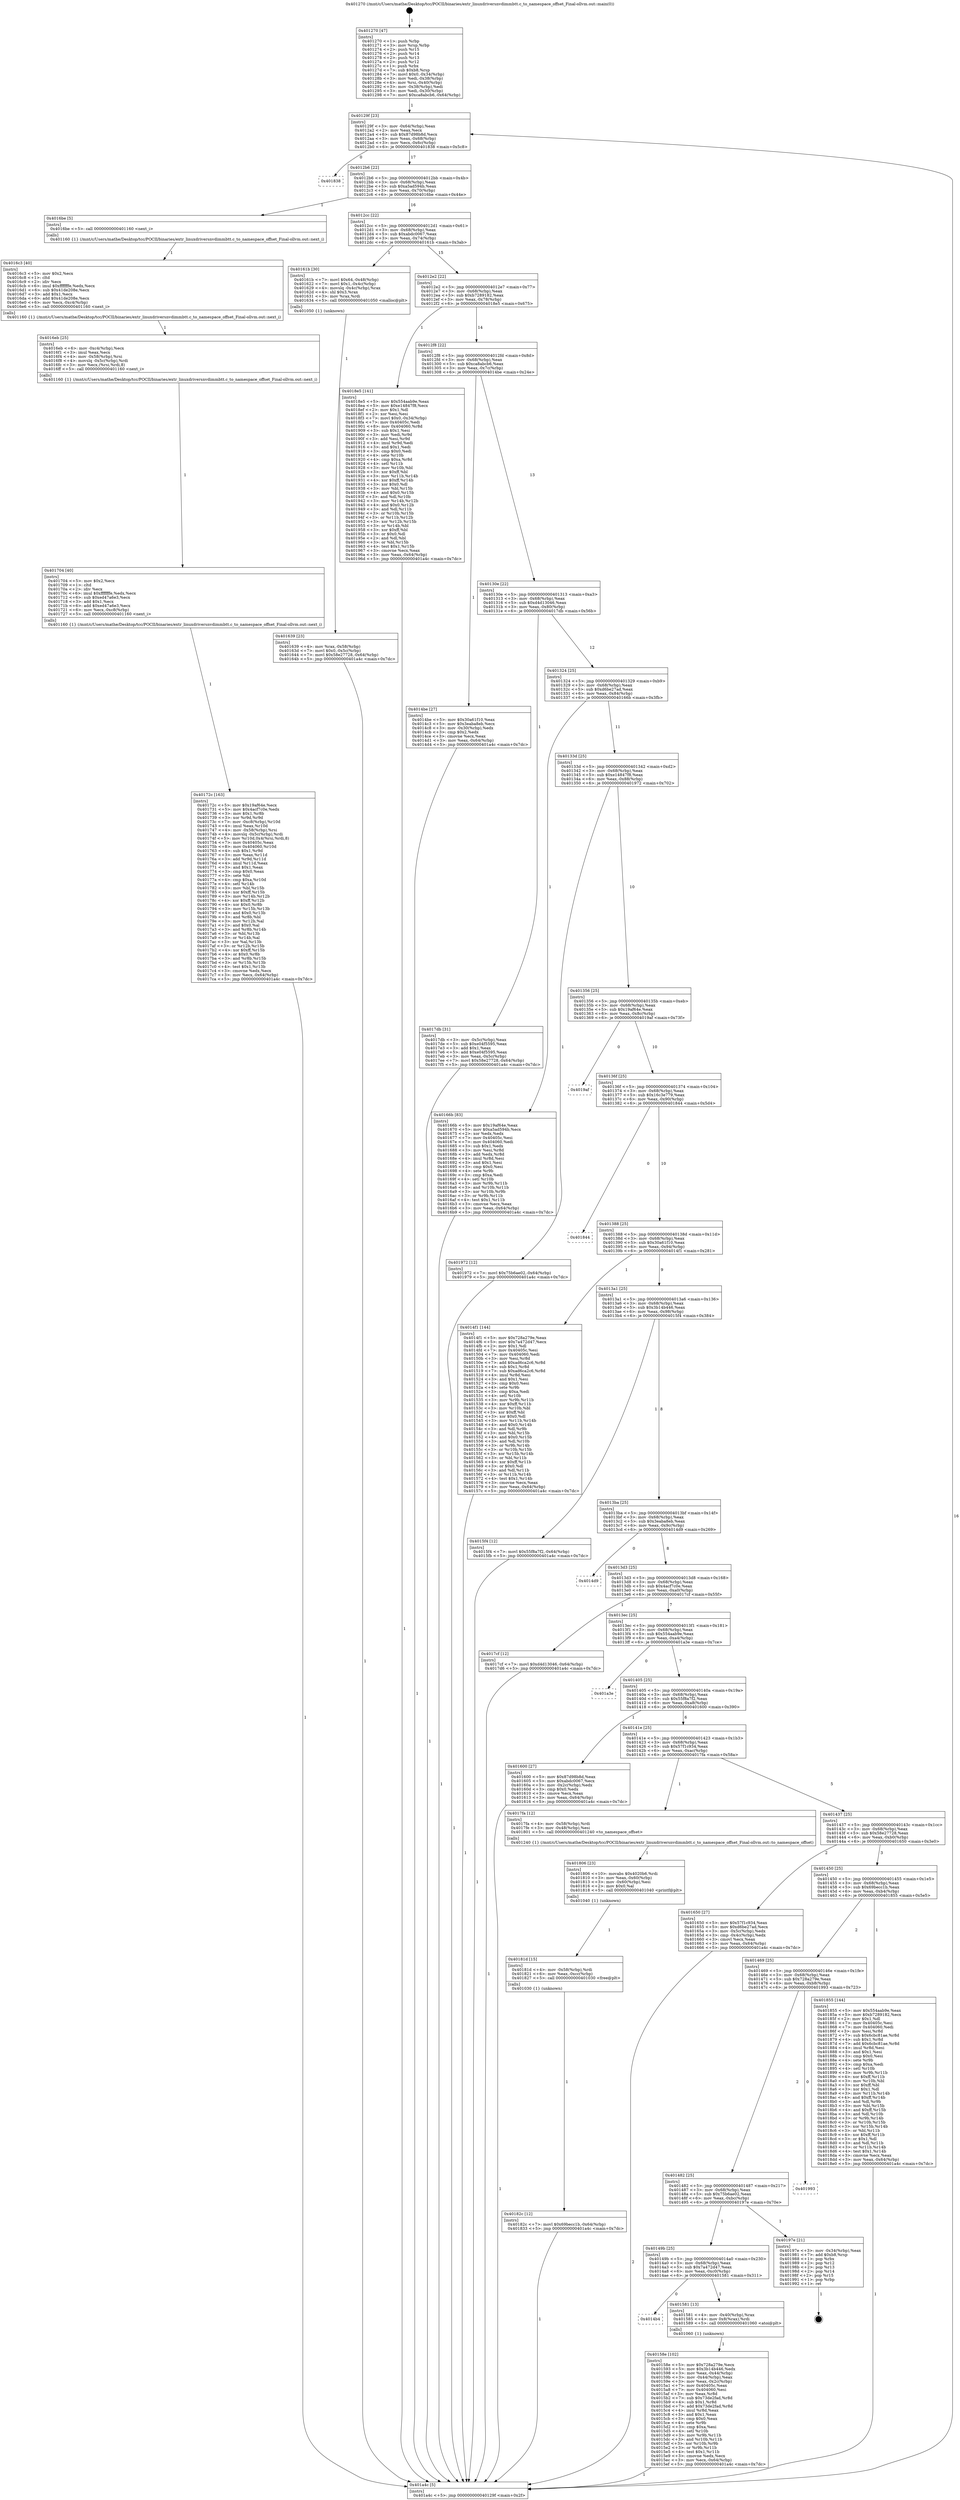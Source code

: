digraph "0x401270" {
  label = "0x401270 (/mnt/c/Users/mathe/Desktop/tcc/POCII/binaries/extr_linuxdriversnvdimmbtt.c_to_namespace_offset_Final-ollvm.out::main(0))"
  labelloc = "t"
  node[shape=record]

  Entry [label="",width=0.3,height=0.3,shape=circle,fillcolor=black,style=filled]
  "0x40129f" [label="{
     0x40129f [23]\l
     | [instrs]\l
     &nbsp;&nbsp;0x40129f \<+3\>: mov -0x64(%rbp),%eax\l
     &nbsp;&nbsp;0x4012a2 \<+2\>: mov %eax,%ecx\l
     &nbsp;&nbsp;0x4012a4 \<+6\>: sub $0x87d98b8d,%ecx\l
     &nbsp;&nbsp;0x4012aa \<+3\>: mov %eax,-0x68(%rbp)\l
     &nbsp;&nbsp;0x4012ad \<+3\>: mov %ecx,-0x6c(%rbp)\l
     &nbsp;&nbsp;0x4012b0 \<+6\>: je 0000000000401838 \<main+0x5c8\>\l
  }"]
  "0x401838" [label="{
     0x401838\l
  }", style=dashed]
  "0x4012b6" [label="{
     0x4012b6 [22]\l
     | [instrs]\l
     &nbsp;&nbsp;0x4012b6 \<+5\>: jmp 00000000004012bb \<main+0x4b\>\l
     &nbsp;&nbsp;0x4012bb \<+3\>: mov -0x68(%rbp),%eax\l
     &nbsp;&nbsp;0x4012be \<+5\>: sub $0xa5ad594b,%eax\l
     &nbsp;&nbsp;0x4012c3 \<+3\>: mov %eax,-0x70(%rbp)\l
     &nbsp;&nbsp;0x4012c6 \<+6\>: je 00000000004016be \<main+0x44e\>\l
  }"]
  Exit [label="",width=0.3,height=0.3,shape=circle,fillcolor=black,style=filled,peripheries=2]
  "0x4016be" [label="{
     0x4016be [5]\l
     | [instrs]\l
     &nbsp;&nbsp;0x4016be \<+5\>: call 0000000000401160 \<next_i\>\l
     | [calls]\l
     &nbsp;&nbsp;0x401160 \{1\} (/mnt/c/Users/mathe/Desktop/tcc/POCII/binaries/extr_linuxdriversnvdimmbtt.c_to_namespace_offset_Final-ollvm.out::next_i)\l
  }"]
  "0x4012cc" [label="{
     0x4012cc [22]\l
     | [instrs]\l
     &nbsp;&nbsp;0x4012cc \<+5\>: jmp 00000000004012d1 \<main+0x61\>\l
     &nbsp;&nbsp;0x4012d1 \<+3\>: mov -0x68(%rbp),%eax\l
     &nbsp;&nbsp;0x4012d4 \<+5\>: sub $0xabdc0067,%eax\l
     &nbsp;&nbsp;0x4012d9 \<+3\>: mov %eax,-0x74(%rbp)\l
     &nbsp;&nbsp;0x4012dc \<+6\>: je 000000000040161b \<main+0x3ab\>\l
  }"]
  "0x40182c" [label="{
     0x40182c [12]\l
     | [instrs]\l
     &nbsp;&nbsp;0x40182c \<+7\>: movl $0x69becc1b,-0x64(%rbp)\l
     &nbsp;&nbsp;0x401833 \<+5\>: jmp 0000000000401a4c \<main+0x7dc\>\l
  }"]
  "0x40161b" [label="{
     0x40161b [30]\l
     | [instrs]\l
     &nbsp;&nbsp;0x40161b \<+7\>: movl $0x64,-0x48(%rbp)\l
     &nbsp;&nbsp;0x401622 \<+7\>: movl $0x1,-0x4c(%rbp)\l
     &nbsp;&nbsp;0x401629 \<+4\>: movslq -0x4c(%rbp),%rax\l
     &nbsp;&nbsp;0x40162d \<+4\>: shl $0x3,%rax\l
     &nbsp;&nbsp;0x401631 \<+3\>: mov %rax,%rdi\l
     &nbsp;&nbsp;0x401634 \<+5\>: call 0000000000401050 \<malloc@plt\>\l
     | [calls]\l
     &nbsp;&nbsp;0x401050 \{1\} (unknown)\l
  }"]
  "0x4012e2" [label="{
     0x4012e2 [22]\l
     | [instrs]\l
     &nbsp;&nbsp;0x4012e2 \<+5\>: jmp 00000000004012e7 \<main+0x77\>\l
     &nbsp;&nbsp;0x4012e7 \<+3\>: mov -0x68(%rbp),%eax\l
     &nbsp;&nbsp;0x4012ea \<+5\>: sub $0xb7289182,%eax\l
     &nbsp;&nbsp;0x4012ef \<+3\>: mov %eax,-0x78(%rbp)\l
     &nbsp;&nbsp;0x4012f2 \<+6\>: je 00000000004018e5 \<main+0x675\>\l
  }"]
  "0x40181d" [label="{
     0x40181d [15]\l
     | [instrs]\l
     &nbsp;&nbsp;0x40181d \<+4\>: mov -0x58(%rbp),%rdi\l
     &nbsp;&nbsp;0x401821 \<+6\>: mov %eax,-0xcc(%rbp)\l
     &nbsp;&nbsp;0x401827 \<+5\>: call 0000000000401030 \<free@plt\>\l
     | [calls]\l
     &nbsp;&nbsp;0x401030 \{1\} (unknown)\l
  }"]
  "0x4018e5" [label="{
     0x4018e5 [141]\l
     | [instrs]\l
     &nbsp;&nbsp;0x4018e5 \<+5\>: mov $0x554aab9e,%eax\l
     &nbsp;&nbsp;0x4018ea \<+5\>: mov $0xe14847f8,%ecx\l
     &nbsp;&nbsp;0x4018ef \<+2\>: mov $0x1,%dl\l
     &nbsp;&nbsp;0x4018f1 \<+2\>: xor %esi,%esi\l
     &nbsp;&nbsp;0x4018f3 \<+7\>: movl $0x0,-0x34(%rbp)\l
     &nbsp;&nbsp;0x4018fa \<+7\>: mov 0x40405c,%edi\l
     &nbsp;&nbsp;0x401901 \<+8\>: mov 0x404060,%r8d\l
     &nbsp;&nbsp;0x401909 \<+3\>: sub $0x1,%esi\l
     &nbsp;&nbsp;0x40190c \<+3\>: mov %edi,%r9d\l
     &nbsp;&nbsp;0x40190f \<+3\>: add %esi,%r9d\l
     &nbsp;&nbsp;0x401912 \<+4\>: imul %r9d,%edi\l
     &nbsp;&nbsp;0x401916 \<+3\>: and $0x1,%edi\l
     &nbsp;&nbsp;0x401919 \<+3\>: cmp $0x0,%edi\l
     &nbsp;&nbsp;0x40191c \<+4\>: sete %r10b\l
     &nbsp;&nbsp;0x401920 \<+4\>: cmp $0xa,%r8d\l
     &nbsp;&nbsp;0x401924 \<+4\>: setl %r11b\l
     &nbsp;&nbsp;0x401928 \<+3\>: mov %r10b,%bl\l
     &nbsp;&nbsp;0x40192b \<+3\>: xor $0xff,%bl\l
     &nbsp;&nbsp;0x40192e \<+3\>: mov %r11b,%r14b\l
     &nbsp;&nbsp;0x401931 \<+4\>: xor $0xff,%r14b\l
     &nbsp;&nbsp;0x401935 \<+3\>: xor $0x0,%dl\l
     &nbsp;&nbsp;0x401938 \<+3\>: mov %bl,%r15b\l
     &nbsp;&nbsp;0x40193b \<+4\>: and $0x0,%r15b\l
     &nbsp;&nbsp;0x40193f \<+3\>: and %dl,%r10b\l
     &nbsp;&nbsp;0x401942 \<+3\>: mov %r14b,%r12b\l
     &nbsp;&nbsp;0x401945 \<+4\>: and $0x0,%r12b\l
     &nbsp;&nbsp;0x401949 \<+3\>: and %dl,%r11b\l
     &nbsp;&nbsp;0x40194c \<+3\>: or %r10b,%r15b\l
     &nbsp;&nbsp;0x40194f \<+3\>: or %r11b,%r12b\l
     &nbsp;&nbsp;0x401952 \<+3\>: xor %r12b,%r15b\l
     &nbsp;&nbsp;0x401955 \<+3\>: or %r14b,%bl\l
     &nbsp;&nbsp;0x401958 \<+3\>: xor $0xff,%bl\l
     &nbsp;&nbsp;0x40195b \<+3\>: or $0x0,%dl\l
     &nbsp;&nbsp;0x40195e \<+2\>: and %dl,%bl\l
     &nbsp;&nbsp;0x401960 \<+3\>: or %bl,%r15b\l
     &nbsp;&nbsp;0x401963 \<+4\>: test $0x1,%r15b\l
     &nbsp;&nbsp;0x401967 \<+3\>: cmovne %ecx,%eax\l
     &nbsp;&nbsp;0x40196a \<+3\>: mov %eax,-0x64(%rbp)\l
     &nbsp;&nbsp;0x40196d \<+5\>: jmp 0000000000401a4c \<main+0x7dc\>\l
  }"]
  "0x4012f8" [label="{
     0x4012f8 [22]\l
     | [instrs]\l
     &nbsp;&nbsp;0x4012f8 \<+5\>: jmp 00000000004012fd \<main+0x8d\>\l
     &nbsp;&nbsp;0x4012fd \<+3\>: mov -0x68(%rbp),%eax\l
     &nbsp;&nbsp;0x401300 \<+5\>: sub $0xca8abcb6,%eax\l
     &nbsp;&nbsp;0x401305 \<+3\>: mov %eax,-0x7c(%rbp)\l
     &nbsp;&nbsp;0x401308 \<+6\>: je 00000000004014be \<main+0x24e\>\l
  }"]
  "0x401806" [label="{
     0x401806 [23]\l
     | [instrs]\l
     &nbsp;&nbsp;0x401806 \<+10\>: movabs $0x4020b6,%rdi\l
     &nbsp;&nbsp;0x401810 \<+3\>: mov %eax,-0x60(%rbp)\l
     &nbsp;&nbsp;0x401813 \<+3\>: mov -0x60(%rbp),%esi\l
     &nbsp;&nbsp;0x401816 \<+2\>: mov $0x0,%al\l
     &nbsp;&nbsp;0x401818 \<+5\>: call 0000000000401040 \<printf@plt\>\l
     | [calls]\l
     &nbsp;&nbsp;0x401040 \{1\} (unknown)\l
  }"]
  "0x4014be" [label="{
     0x4014be [27]\l
     | [instrs]\l
     &nbsp;&nbsp;0x4014be \<+5\>: mov $0x30a61f10,%eax\l
     &nbsp;&nbsp;0x4014c3 \<+5\>: mov $0x3eaba8eb,%ecx\l
     &nbsp;&nbsp;0x4014c8 \<+3\>: mov -0x30(%rbp),%edx\l
     &nbsp;&nbsp;0x4014cb \<+3\>: cmp $0x2,%edx\l
     &nbsp;&nbsp;0x4014ce \<+3\>: cmovne %ecx,%eax\l
     &nbsp;&nbsp;0x4014d1 \<+3\>: mov %eax,-0x64(%rbp)\l
     &nbsp;&nbsp;0x4014d4 \<+5\>: jmp 0000000000401a4c \<main+0x7dc\>\l
  }"]
  "0x40130e" [label="{
     0x40130e [22]\l
     | [instrs]\l
     &nbsp;&nbsp;0x40130e \<+5\>: jmp 0000000000401313 \<main+0xa3\>\l
     &nbsp;&nbsp;0x401313 \<+3\>: mov -0x68(%rbp),%eax\l
     &nbsp;&nbsp;0x401316 \<+5\>: sub $0xd4d13046,%eax\l
     &nbsp;&nbsp;0x40131b \<+3\>: mov %eax,-0x80(%rbp)\l
     &nbsp;&nbsp;0x40131e \<+6\>: je 00000000004017db \<main+0x56b\>\l
  }"]
  "0x401a4c" [label="{
     0x401a4c [5]\l
     | [instrs]\l
     &nbsp;&nbsp;0x401a4c \<+5\>: jmp 000000000040129f \<main+0x2f\>\l
  }"]
  "0x401270" [label="{
     0x401270 [47]\l
     | [instrs]\l
     &nbsp;&nbsp;0x401270 \<+1\>: push %rbp\l
     &nbsp;&nbsp;0x401271 \<+3\>: mov %rsp,%rbp\l
     &nbsp;&nbsp;0x401274 \<+2\>: push %r15\l
     &nbsp;&nbsp;0x401276 \<+2\>: push %r14\l
     &nbsp;&nbsp;0x401278 \<+2\>: push %r13\l
     &nbsp;&nbsp;0x40127a \<+2\>: push %r12\l
     &nbsp;&nbsp;0x40127c \<+1\>: push %rbx\l
     &nbsp;&nbsp;0x40127d \<+7\>: sub $0xb8,%rsp\l
     &nbsp;&nbsp;0x401284 \<+7\>: movl $0x0,-0x34(%rbp)\l
     &nbsp;&nbsp;0x40128b \<+3\>: mov %edi,-0x38(%rbp)\l
     &nbsp;&nbsp;0x40128e \<+4\>: mov %rsi,-0x40(%rbp)\l
     &nbsp;&nbsp;0x401292 \<+3\>: mov -0x38(%rbp),%edi\l
     &nbsp;&nbsp;0x401295 \<+3\>: mov %edi,-0x30(%rbp)\l
     &nbsp;&nbsp;0x401298 \<+7\>: movl $0xca8abcb6,-0x64(%rbp)\l
  }"]
  "0x40172c" [label="{
     0x40172c [163]\l
     | [instrs]\l
     &nbsp;&nbsp;0x40172c \<+5\>: mov $0x19af64e,%ecx\l
     &nbsp;&nbsp;0x401731 \<+5\>: mov $0x4acf7c0e,%edx\l
     &nbsp;&nbsp;0x401736 \<+3\>: mov $0x1,%r8b\l
     &nbsp;&nbsp;0x401739 \<+3\>: xor %r9d,%r9d\l
     &nbsp;&nbsp;0x40173c \<+7\>: mov -0xc8(%rbp),%r10d\l
     &nbsp;&nbsp;0x401743 \<+4\>: imul %eax,%r10d\l
     &nbsp;&nbsp;0x401747 \<+4\>: mov -0x58(%rbp),%rsi\l
     &nbsp;&nbsp;0x40174b \<+4\>: movslq -0x5c(%rbp),%rdi\l
     &nbsp;&nbsp;0x40174f \<+5\>: mov %r10d,0x4(%rsi,%rdi,8)\l
     &nbsp;&nbsp;0x401754 \<+7\>: mov 0x40405c,%eax\l
     &nbsp;&nbsp;0x40175b \<+8\>: mov 0x404060,%r10d\l
     &nbsp;&nbsp;0x401763 \<+4\>: sub $0x1,%r9d\l
     &nbsp;&nbsp;0x401767 \<+3\>: mov %eax,%r11d\l
     &nbsp;&nbsp;0x40176a \<+3\>: add %r9d,%r11d\l
     &nbsp;&nbsp;0x40176d \<+4\>: imul %r11d,%eax\l
     &nbsp;&nbsp;0x401771 \<+3\>: and $0x1,%eax\l
     &nbsp;&nbsp;0x401774 \<+3\>: cmp $0x0,%eax\l
     &nbsp;&nbsp;0x401777 \<+3\>: sete %bl\l
     &nbsp;&nbsp;0x40177a \<+4\>: cmp $0xa,%r10d\l
     &nbsp;&nbsp;0x40177e \<+4\>: setl %r14b\l
     &nbsp;&nbsp;0x401782 \<+3\>: mov %bl,%r15b\l
     &nbsp;&nbsp;0x401785 \<+4\>: xor $0xff,%r15b\l
     &nbsp;&nbsp;0x401789 \<+3\>: mov %r14b,%r12b\l
     &nbsp;&nbsp;0x40178c \<+4\>: xor $0xff,%r12b\l
     &nbsp;&nbsp;0x401790 \<+4\>: xor $0x0,%r8b\l
     &nbsp;&nbsp;0x401794 \<+3\>: mov %r15b,%r13b\l
     &nbsp;&nbsp;0x401797 \<+4\>: and $0x0,%r13b\l
     &nbsp;&nbsp;0x40179b \<+3\>: and %r8b,%bl\l
     &nbsp;&nbsp;0x40179e \<+3\>: mov %r12b,%al\l
     &nbsp;&nbsp;0x4017a1 \<+2\>: and $0x0,%al\l
     &nbsp;&nbsp;0x4017a3 \<+3\>: and %r8b,%r14b\l
     &nbsp;&nbsp;0x4017a6 \<+3\>: or %bl,%r13b\l
     &nbsp;&nbsp;0x4017a9 \<+3\>: or %r14b,%al\l
     &nbsp;&nbsp;0x4017ac \<+3\>: xor %al,%r13b\l
     &nbsp;&nbsp;0x4017af \<+3\>: or %r12b,%r15b\l
     &nbsp;&nbsp;0x4017b2 \<+4\>: xor $0xff,%r15b\l
     &nbsp;&nbsp;0x4017b6 \<+4\>: or $0x0,%r8b\l
     &nbsp;&nbsp;0x4017ba \<+3\>: and %r8b,%r15b\l
     &nbsp;&nbsp;0x4017bd \<+3\>: or %r15b,%r13b\l
     &nbsp;&nbsp;0x4017c0 \<+4\>: test $0x1,%r13b\l
     &nbsp;&nbsp;0x4017c4 \<+3\>: cmovne %edx,%ecx\l
     &nbsp;&nbsp;0x4017c7 \<+3\>: mov %ecx,-0x64(%rbp)\l
     &nbsp;&nbsp;0x4017ca \<+5\>: jmp 0000000000401a4c \<main+0x7dc\>\l
  }"]
  "0x4017db" [label="{
     0x4017db [31]\l
     | [instrs]\l
     &nbsp;&nbsp;0x4017db \<+3\>: mov -0x5c(%rbp),%eax\l
     &nbsp;&nbsp;0x4017de \<+5\>: sub $0xe04f5595,%eax\l
     &nbsp;&nbsp;0x4017e3 \<+3\>: add $0x1,%eax\l
     &nbsp;&nbsp;0x4017e6 \<+5\>: add $0xe04f5595,%eax\l
     &nbsp;&nbsp;0x4017eb \<+3\>: mov %eax,-0x5c(%rbp)\l
     &nbsp;&nbsp;0x4017ee \<+7\>: movl $0x58e27728,-0x64(%rbp)\l
     &nbsp;&nbsp;0x4017f5 \<+5\>: jmp 0000000000401a4c \<main+0x7dc\>\l
  }"]
  "0x401324" [label="{
     0x401324 [25]\l
     | [instrs]\l
     &nbsp;&nbsp;0x401324 \<+5\>: jmp 0000000000401329 \<main+0xb9\>\l
     &nbsp;&nbsp;0x401329 \<+3\>: mov -0x68(%rbp),%eax\l
     &nbsp;&nbsp;0x40132c \<+5\>: sub $0xd6be27ad,%eax\l
     &nbsp;&nbsp;0x401331 \<+6\>: mov %eax,-0x84(%rbp)\l
     &nbsp;&nbsp;0x401337 \<+6\>: je 000000000040166b \<main+0x3fb\>\l
  }"]
  "0x401704" [label="{
     0x401704 [40]\l
     | [instrs]\l
     &nbsp;&nbsp;0x401704 \<+5\>: mov $0x2,%ecx\l
     &nbsp;&nbsp;0x401709 \<+1\>: cltd\l
     &nbsp;&nbsp;0x40170a \<+2\>: idiv %ecx\l
     &nbsp;&nbsp;0x40170c \<+6\>: imul $0xfffffffe,%edx,%ecx\l
     &nbsp;&nbsp;0x401712 \<+6\>: sub $0xed47a6e3,%ecx\l
     &nbsp;&nbsp;0x401718 \<+3\>: add $0x1,%ecx\l
     &nbsp;&nbsp;0x40171b \<+6\>: add $0xed47a6e3,%ecx\l
     &nbsp;&nbsp;0x401721 \<+6\>: mov %ecx,-0xc8(%rbp)\l
     &nbsp;&nbsp;0x401727 \<+5\>: call 0000000000401160 \<next_i\>\l
     | [calls]\l
     &nbsp;&nbsp;0x401160 \{1\} (/mnt/c/Users/mathe/Desktop/tcc/POCII/binaries/extr_linuxdriversnvdimmbtt.c_to_namespace_offset_Final-ollvm.out::next_i)\l
  }"]
  "0x40166b" [label="{
     0x40166b [83]\l
     | [instrs]\l
     &nbsp;&nbsp;0x40166b \<+5\>: mov $0x19af64e,%eax\l
     &nbsp;&nbsp;0x401670 \<+5\>: mov $0xa5ad594b,%ecx\l
     &nbsp;&nbsp;0x401675 \<+2\>: xor %edx,%edx\l
     &nbsp;&nbsp;0x401677 \<+7\>: mov 0x40405c,%esi\l
     &nbsp;&nbsp;0x40167e \<+7\>: mov 0x404060,%edi\l
     &nbsp;&nbsp;0x401685 \<+3\>: sub $0x1,%edx\l
     &nbsp;&nbsp;0x401688 \<+3\>: mov %esi,%r8d\l
     &nbsp;&nbsp;0x40168b \<+3\>: add %edx,%r8d\l
     &nbsp;&nbsp;0x40168e \<+4\>: imul %r8d,%esi\l
     &nbsp;&nbsp;0x401692 \<+3\>: and $0x1,%esi\l
     &nbsp;&nbsp;0x401695 \<+3\>: cmp $0x0,%esi\l
     &nbsp;&nbsp;0x401698 \<+4\>: sete %r9b\l
     &nbsp;&nbsp;0x40169c \<+3\>: cmp $0xa,%edi\l
     &nbsp;&nbsp;0x40169f \<+4\>: setl %r10b\l
     &nbsp;&nbsp;0x4016a3 \<+3\>: mov %r9b,%r11b\l
     &nbsp;&nbsp;0x4016a6 \<+3\>: and %r10b,%r11b\l
     &nbsp;&nbsp;0x4016a9 \<+3\>: xor %r10b,%r9b\l
     &nbsp;&nbsp;0x4016ac \<+3\>: or %r9b,%r11b\l
     &nbsp;&nbsp;0x4016af \<+4\>: test $0x1,%r11b\l
     &nbsp;&nbsp;0x4016b3 \<+3\>: cmovne %ecx,%eax\l
     &nbsp;&nbsp;0x4016b6 \<+3\>: mov %eax,-0x64(%rbp)\l
     &nbsp;&nbsp;0x4016b9 \<+5\>: jmp 0000000000401a4c \<main+0x7dc\>\l
  }"]
  "0x40133d" [label="{
     0x40133d [25]\l
     | [instrs]\l
     &nbsp;&nbsp;0x40133d \<+5\>: jmp 0000000000401342 \<main+0xd2\>\l
     &nbsp;&nbsp;0x401342 \<+3\>: mov -0x68(%rbp),%eax\l
     &nbsp;&nbsp;0x401345 \<+5\>: sub $0xe14847f8,%eax\l
     &nbsp;&nbsp;0x40134a \<+6\>: mov %eax,-0x88(%rbp)\l
     &nbsp;&nbsp;0x401350 \<+6\>: je 0000000000401972 \<main+0x702\>\l
  }"]
  "0x4016eb" [label="{
     0x4016eb [25]\l
     | [instrs]\l
     &nbsp;&nbsp;0x4016eb \<+6\>: mov -0xc4(%rbp),%ecx\l
     &nbsp;&nbsp;0x4016f1 \<+3\>: imul %eax,%ecx\l
     &nbsp;&nbsp;0x4016f4 \<+4\>: mov -0x58(%rbp),%rsi\l
     &nbsp;&nbsp;0x4016f8 \<+4\>: movslq -0x5c(%rbp),%rdi\l
     &nbsp;&nbsp;0x4016fc \<+3\>: mov %ecx,(%rsi,%rdi,8)\l
     &nbsp;&nbsp;0x4016ff \<+5\>: call 0000000000401160 \<next_i\>\l
     | [calls]\l
     &nbsp;&nbsp;0x401160 \{1\} (/mnt/c/Users/mathe/Desktop/tcc/POCII/binaries/extr_linuxdriversnvdimmbtt.c_to_namespace_offset_Final-ollvm.out::next_i)\l
  }"]
  "0x401972" [label="{
     0x401972 [12]\l
     | [instrs]\l
     &nbsp;&nbsp;0x401972 \<+7\>: movl $0x75b6ae02,-0x64(%rbp)\l
     &nbsp;&nbsp;0x401979 \<+5\>: jmp 0000000000401a4c \<main+0x7dc\>\l
  }"]
  "0x401356" [label="{
     0x401356 [25]\l
     | [instrs]\l
     &nbsp;&nbsp;0x401356 \<+5\>: jmp 000000000040135b \<main+0xeb\>\l
     &nbsp;&nbsp;0x40135b \<+3\>: mov -0x68(%rbp),%eax\l
     &nbsp;&nbsp;0x40135e \<+5\>: sub $0x19af64e,%eax\l
     &nbsp;&nbsp;0x401363 \<+6\>: mov %eax,-0x8c(%rbp)\l
     &nbsp;&nbsp;0x401369 \<+6\>: je 00000000004019af \<main+0x73f\>\l
  }"]
  "0x4016c3" [label="{
     0x4016c3 [40]\l
     | [instrs]\l
     &nbsp;&nbsp;0x4016c3 \<+5\>: mov $0x2,%ecx\l
     &nbsp;&nbsp;0x4016c8 \<+1\>: cltd\l
     &nbsp;&nbsp;0x4016c9 \<+2\>: idiv %ecx\l
     &nbsp;&nbsp;0x4016cb \<+6\>: imul $0xfffffffe,%edx,%ecx\l
     &nbsp;&nbsp;0x4016d1 \<+6\>: sub $0x41de208e,%ecx\l
     &nbsp;&nbsp;0x4016d7 \<+3\>: add $0x1,%ecx\l
     &nbsp;&nbsp;0x4016da \<+6\>: add $0x41de208e,%ecx\l
     &nbsp;&nbsp;0x4016e0 \<+6\>: mov %ecx,-0xc4(%rbp)\l
     &nbsp;&nbsp;0x4016e6 \<+5\>: call 0000000000401160 \<next_i\>\l
     | [calls]\l
     &nbsp;&nbsp;0x401160 \{1\} (/mnt/c/Users/mathe/Desktop/tcc/POCII/binaries/extr_linuxdriversnvdimmbtt.c_to_namespace_offset_Final-ollvm.out::next_i)\l
  }"]
  "0x4019af" [label="{
     0x4019af\l
  }", style=dashed]
  "0x40136f" [label="{
     0x40136f [25]\l
     | [instrs]\l
     &nbsp;&nbsp;0x40136f \<+5\>: jmp 0000000000401374 \<main+0x104\>\l
     &nbsp;&nbsp;0x401374 \<+3\>: mov -0x68(%rbp),%eax\l
     &nbsp;&nbsp;0x401377 \<+5\>: sub $0x16c3e779,%eax\l
     &nbsp;&nbsp;0x40137c \<+6\>: mov %eax,-0x90(%rbp)\l
     &nbsp;&nbsp;0x401382 \<+6\>: je 0000000000401844 \<main+0x5d4\>\l
  }"]
  "0x401639" [label="{
     0x401639 [23]\l
     | [instrs]\l
     &nbsp;&nbsp;0x401639 \<+4\>: mov %rax,-0x58(%rbp)\l
     &nbsp;&nbsp;0x40163d \<+7\>: movl $0x0,-0x5c(%rbp)\l
     &nbsp;&nbsp;0x401644 \<+7\>: movl $0x58e27728,-0x64(%rbp)\l
     &nbsp;&nbsp;0x40164b \<+5\>: jmp 0000000000401a4c \<main+0x7dc\>\l
  }"]
  "0x401844" [label="{
     0x401844\l
  }", style=dashed]
  "0x401388" [label="{
     0x401388 [25]\l
     | [instrs]\l
     &nbsp;&nbsp;0x401388 \<+5\>: jmp 000000000040138d \<main+0x11d\>\l
     &nbsp;&nbsp;0x40138d \<+3\>: mov -0x68(%rbp),%eax\l
     &nbsp;&nbsp;0x401390 \<+5\>: sub $0x30a61f10,%eax\l
     &nbsp;&nbsp;0x401395 \<+6\>: mov %eax,-0x94(%rbp)\l
     &nbsp;&nbsp;0x40139b \<+6\>: je 00000000004014f1 \<main+0x281\>\l
  }"]
  "0x40158e" [label="{
     0x40158e [102]\l
     | [instrs]\l
     &nbsp;&nbsp;0x40158e \<+5\>: mov $0x728a279e,%ecx\l
     &nbsp;&nbsp;0x401593 \<+5\>: mov $0x3b14b446,%edx\l
     &nbsp;&nbsp;0x401598 \<+3\>: mov %eax,-0x44(%rbp)\l
     &nbsp;&nbsp;0x40159b \<+3\>: mov -0x44(%rbp),%eax\l
     &nbsp;&nbsp;0x40159e \<+3\>: mov %eax,-0x2c(%rbp)\l
     &nbsp;&nbsp;0x4015a1 \<+7\>: mov 0x40405c,%eax\l
     &nbsp;&nbsp;0x4015a8 \<+7\>: mov 0x404060,%esi\l
     &nbsp;&nbsp;0x4015af \<+3\>: mov %eax,%r8d\l
     &nbsp;&nbsp;0x4015b2 \<+7\>: sub $0x73de2fad,%r8d\l
     &nbsp;&nbsp;0x4015b9 \<+4\>: sub $0x1,%r8d\l
     &nbsp;&nbsp;0x4015bd \<+7\>: add $0x73de2fad,%r8d\l
     &nbsp;&nbsp;0x4015c4 \<+4\>: imul %r8d,%eax\l
     &nbsp;&nbsp;0x4015c8 \<+3\>: and $0x1,%eax\l
     &nbsp;&nbsp;0x4015cb \<+3\>: cmp $0x0,%eax\l
     &nbsp;&nbsp;0x4015ce \<+4\>: sete %r9b\l
     &nbsp;&nbsp;0x4015d2 \<+3\>: cmp $0xa,%esi\l
     &nbsp;&nbsp;0x4015d5 \<+4\>: setl %r10b\l
     &nbsp;&nbsp;0x4015d9 \<+3\>: mov %r9b,%r11b\l
     &nbsp;&nbsp;0x4015dc \<+3\>: and %r10b,%r11b\l
     &nbsp;&nbsp;0x4015df \<+3\>: xor %r10b,%r9b\l
     &nbsp;&nbsp;0x4015e2 \<+3\>: or %r9b,%r11b\l
     &nbsp;&nbsp;0x4015e5 \<+4\>: test $0x1,%r11b\l
     &nbsp;&nbsp;0x4015e9 \<+3\>: cmovne %edx,%ecx\l
     &nbsp;&nbsp;0x4015ec \<+3\>: mov %ecx,-0x64(%rbp)\l
     &nbsp;&nbsp;0x4015ef \<+5\>: jmp 0000000000401a4c \<main+0x7dc\>\l
  }"]
  "0x4014f1" [label="{
     0x4014f1 [144]\l
     | [instrs]\l
     &nbsp;&nbsp;0x4014f1 \<+5\>: mov $0x728a279e,%eax\l
     &nbsp;&nbsp;0x4014f6 \<+5\>: mov $0x7a472d47,%ecx\l
     &nbsp;&nbsp;0x4014fb \<+2\>: mov $0x1,%dl\l
     &nbsp;&nbsp;0x4014fd \<+7\>: mov 0x40405c,%esi\l
     &nbsp;&nbsp;0x401504 \<+7\>: mov 0x404060,%edi\l
     &nbsp;&nbsp;0x40150b \<+3\>: mov %esi,%r8d\l
     &nbsp;&nbsp;0x40150e \<+7\>: add $0xad6ca2c6,%r8d\l
     &nbsp;&nbsp;0x401515 \<+4\>: sub $0x1,%r8d\l
     &nbsp;&nbsp;0x401519 \<+7\>: sub $0xad6ca2c6,%r8d\l
     &nbsp;&nbsp;0x401520 \<+4\>: imul %r8d,%esi\l
     &nbsp;&nbsp;0x401524 \<+3\>: and $0x1,%esi\l
     &nbsp;&nbsp;0x401527 \<+3\>: cmp $0x0,%esi\l
     &nbsp;&nbsp;0x40152a \<+4\>: sete %r9b\l
     &nbsp;&nbsp;0x40152e \<+3\>: cmp $0xa,%edi\l
     &nbsp;&nbsp;0x401531 \<+4\>: setl %r10b\l
     &nbsp;&nbsp;0x401535 \<+3\>: mov %r9b,%r11b\l
     &nbsp;&nbsp;0x401538 \<+4\>: xor $0xff,%r11b\l
     &nbsp;&nbsp;0x40153c \<+3\>: mov %r10b,%bl\l
     &nbsp;&nbsp;0x40153f \<+3\>: xor $0xff,%bl\l
     &nbsp;&nbsp;0x401542 \<+3\>: xor $0x0,%dl\l
     &nbsp;&nbsp;0x401545 \<+3\>: mov %r11b,%r14b\l
     &nbsp;&nbsp;0x401548 \<+4\>: and $0x0,%r14b\l
     &nbsp;&nbsp;0x40154c \<+3\>: and %dl,%r9b\l
     &nbsp;&nbsp;0x40154f \<+3\>: mov %bl,%r15b\l
     &nbsp;&nbsp;0x401552 \<+4\>: and $0x0,%r15b\l
     &nbsp;&nbsp;0x401556 \<+3\>: and %dl,%r10b\l
     &nbsp;&nbsp;0x401559 \<+3\>: or %r9b,%r14b\l
     &nbsp;&nbsp;0x40155c \<+3\>: or %r10b,%r15b\l
     &nbsp;&nbsp;0x40155f \<+3\>: xor %r15b,%r14b\l
     &nbsp;&nbsp;0x401562 \<+3\>: or %bl,%r11b\l
     &nbsp;&nbsp;0x401565 \<+4\>: xor $0xff,%r11b\l
     &nbsp;&nbsp;0x401569 \<+3\>: or $0x0,%dl\l
     &nbsp;&nbsp;0x40156c \<+3\>: and %dl,%r11b\l
     &nbsp;&nbsp;0x40156f \<+3\>: or %r11b,%r14b\l
     &nbsp;&nbsp;0x401572 \<+4\>: test $0x1,%r14b\l
     &nbsp;&nbsp;0x401576 \<+3\>: cmovne %ecx,%eax\l
     &nbsp;&nbsp;0x401579 \<+3\>: mov %eax,-0x64(%rbp)\l
     &nbsp;&nbsp;0x40157c \<+5\>: jmp 0000000000401a4c \<main+0x7dc\>\l
  }"]
  "0x4013a1" [label="{
     0x4013a1 [25]\l
     | [instrs]\l
     &nbsp;&nbsp;0x4013a1 \<+5\>: jmp 00000000004013a6 \<main+0x136\>\l
     &nbsp;&nbsp;0x4013a6 \<+3\>: mov -0x68(%rbp),%eax\l
     &nbsp;&nbsp;0x4013a9 \<+5\>: sub $0x3b14b446,%eax\l
     &nbsp;&nbsp;0x4013ae \<+6\>: mov %eax,-0x98(%rbp)\l
     &nbsp;&nbsp;0x4013b4 \<+6\>: je 00000000004015f4 \<main+0x384\>\l
  }"]
  "0x4014b4" [label="{
     0x4014b4\l
  }", style=dashed]
  "0x4015f4" [label="{
     0x4015f4 [12]\l
     | [instrs]\l
     &nbsp;&nbsp;0x4015f4 \<+7\>: movl $0x55f8a7f2,-0x64(%rbp)\l
     &nbsp;&nbsp;0x4015fb \<+5\>: jmp 0000000000401a4c \<main+0x7dc\>\l
  }"]
  "0x4013ba" [label="{
     0x4013ba [25]\l
     | [instrs]\l
     &nbsp;&nbsp;0x4013ba \<+5\>: jmp 00000000004013bf \<main+0x14f\>\l
     &nbsp;&nbsp;0x4013bf \<+3\>: mov -0x68(%rbp),%eax\l
     &nbsp;&nbsp;0x4013c2 \<+5\>: sub $0x3eaba8eb,%eax\l
     &nbsp;&nbsp;0x4013c7 \<+6\>: mov %eax,-0x9c(%rbp)\l
     &nbsp;&nbsp;0x4013cd \<+6\>: je 00000000004014d9 \<main+0x269\>\l
  }"]
  "0x401581" [label="{
     0x401581 [13]\l
     | [instrs]\l
     &nbsp;&nbsp;0x401581 \<+4\>: mov -0x40(%rbp),%rax\l
     &nbsp;&nbsp;0x401585 \<+4\>: mov 0x8(%rax),%rdi\l
     &nbsp;&nbsp;0x401589 \<+5\>: call 0000000000401060 \<atoi@plt\>\l
     | [calls]\l
     &nbsp;&nbsp;0x401060 \{1\} (unknown)\l
  }"]
  "0x4014d9" [label="{
     0x4014d9\l
  }", style=dashed]
  "0x4013d3" [label="{
     0x4013d3 [25]\l
     | [instrs]\l
     &nbsp;&nbsp;0x4013d3 \<+5\>: jmp 00000000004013d8 \<main+0x168\>\l
     &nbsp;&nbsp;0x4013d8 \<+3\>: mov -0x68(%rbp),%eax\l
     &nbsp;&nbsp;0x4013db \<+5\>: sub $0x4acf7c0e,%eax\l
     &nbsp;&nbsp;0x4013e0 \<+6\>: mov %eax,-0xa0(%rbp)\l
     &nbsp;&nbsp;0x4013e6 \<+6\>: je 00000000004017cf \<main+0x55f\>\l
  }"]
  "0x40149b" [label="{
     0x40149b [25]\l
     | [instrs]\l
     &nbsp;&nbsp;0x40149b \<+5\>: jmp 00000000004014a0 \<main+0x230\>\l
     &nbsp;&nbsp;0x4014a0 \<+3\>: mov -0x68(%rbp),%eax\l
     &nbsp;&nbsp;0x4014a3 \<+5\>: sub $0x7a472d47,%eax\l
     &nbsp;&nbsp;0x4014a8 \<+6\>: mov %eax,-0xc0(%rbp)\l
     &nbsp;&nbsp;0x4014ae \<+6\>: je 0000000000401581 \<main+0x311\>\l
  }"]
  "0x4017cf" [label="{
     0x4017cf [12]\l
     | [instrs]\l
     &nbsp;&nbsp;0x4017cf \<+7\>: movl $0xd4d13046,-0x64(%rbp)\l
     &nbsp;&nbsp;0x4017d6 \<+5\>: jmp 0000000000401a4c \<main+0x7dc\>\l
  }"]
  "0x4013ec" [label="{
     0x4013ec [25]\l
     | [instrs]\l
     &nbsp;&nbsp;0x4013ec \<+5\>: jmp 00000000004013f1 \<main+0x181\>\l
     &nbsp;&nbsp;0x4013f1 \<+3\>: mov -0x68(%rbp),%eax\l
     &nbsp;&nbsp;0x4013f4 \<+5\>: sub $0x554aab9e,%eax\l
     &nbsp;&nbsp;0x4013f9 \<+6\>: mov %eax,-0xa4(%rbp)\l
     &nbsp;&nbsp;0x4013ff \<+6\>: je 0000000000401a3e \<main+0x7ce\>\l
  }"]
  "0x40197e" [label="{
     0x40197e [21]\l
     | [instrs]\l
     &nbsp;&nbsp;0x40197e \<+3\>: mov -0x34(%rbp),%eax\l
     &nbsp;&nbsp;0x401981 \<+7\>: add $0xb8,%rsp\l
     &nbsp;&nbsp;0x401988 \<+1\>: pop %rbx\l
     &nbsp;&nbsp;0x401989 \<+2\>: pop %r12\l
     &nbsp;&nbsp;0x40198b \<+2\>: pop %r13\l
     &nbsp;&nbsp;0x40198d \<+2\>: pop %r14\l
     &nbsp;&nbsp;0x40198f \<+2\>: pop %r15\l
     &nbsp;&nbsp;0x401991 \<+1\>: pop %rbp\l
     &nbsp;&nbsp;0x401992 \<+1\>: ret\l
  }"]
  "0x401a3e" [label="{
     0x401a3e\l
  }", style=dashed]
  "0x401405" [label="{
     0x401405 [25]\l
     | [instrs]\l
     &nbsp;&nbsp;0x401405 \<+5\>: jmp 000000000040140a \<main+0x19a\>\l
     &nbsp;&nbsp;0x40140a \<+3\>: mov -0x68(%rbp),%eax\l
     &nbsp;&nbsp;0x40140d \<+5\>: sub $0x55f8a7f2,%eax\l
     &nbsp;&nbsp;0x401412 \<+6\>: mov %eax,-0xa8(%rbp)\l
     &nbsp;&nbsp;0x401418 \<+6\>: je 0000000000401600 \<main+0x390\>\l
  }"]
  "0x401482" [label="{
     0x401482 [25]\l
     | [instrs]\l
     &nbsp;&nbsp;0x401482 \<+5\>: jmp 0000000000401487 \<main+0x217\>\l
     &nbsp;&nbsp;0x401487 \<+3\>: mov -0x68(%rbp),%eax\l
     &nbsp;&nbsp;0x40148a \<+5\>: sub $0x75b6ae02,%eax\l
     &nbsp;&nbsp;0x40148f \<+6\>: mov %eax,-0xbc(%rbp)\l
     &nbsp;&nbsp;0x401495 \<+6\>: je 000000000040197e \<main+0x70e\>\l
  }"]
  "0x401600" [label="{
     0x401600 [27]\l
     | [instrs]\l
     &nbsp;&nbsp;0x401600 \<+5\>: mov $0x87d98b8d,%eax\l
     &nbsp;&nbsp;0x401605 \<+5\>: mov $0xabdc0067,%ecx\l
     &nbsp;&nbsp;0x40160a \<+3\>: mov -0x2c(%rbp),%edx\l
     &nbsp;&nbsp;0x40160d \<+3\>: cmp $0x0,%edx\l
     &nbsp;&nbsp;0x401610 \<+3\>: cmove %ecx,%eax\l
     &nbsp;&nbsp;0x401613 \<+3\>: mov %eax,-0x64(%rbp)\l
     &nbsp;&nbsp;0x401616 \<+5\>: jmp 0000000000401a4c \<main+0x7dc\>\l
  }"]
  "0x40141e" [label="{
     0x40141e [25]\l
     | [instrs]\l
     &nbsp;&nbsp;0x40141e \<+5\>: jmp 0000000000401423 \<main+0x1b3\>\l
     &nbsp;&nbsp;0x401423 \<+3\>: mov -0x68(%rbp),%eax\l
     &nbsp;&nbsp;0x401426 \<+5\>: sub $0x57f1c934,%eax\l
     &nbsp;&nbsp;0x40142b \<+6\>: mov %eax,-0xac(%rbp)\l
     &nbsp;&nbsp;0x401431 \<+6\>: je 00000000004017fa \<main+0x58a\>\l
  }"]
  "0x401993" [label="{
     0x401993\l
  }", style=dashed]
  "0x4017fa" [label="{
     0x4017fa [12]\l
     | [instrs]\l
     &nbsp;&nbsp;0x4017fa \<+4\>: mov -0x58(%rbp),%rdi\l
     &nbsp;&nbsp;0x4017fe \<+3\>: mov -0x48(%rbp),%esi\l
     &nbsp;&nbsp;0x401801 \<+5\>: call 0000000000401240 \<to_namespace_offset\>\l
     | [calls]\l
     &nbsp;&nbsp;0x401240 \{1\} (/mnt/c/Users/mathe/Desktop/tcc/POCII/binaries/extr_linuxdriversnvdimmbtt.c_to_namespace_offset_Final-ollvm.out::to_namespace_offset)\l
  }"]
  "0x401437" [label="{
     0x401437 [25]\l
     | [instrs]\l
     &nbsp;&nbsp;0x401437 \<+5\>: jmp 000000000040143c \<main+0x1cc\>\l
     &nbsp;&nbsp;0x40143c \<+3\>: mov -0x68(%rbp),%eax\l
     &nbsp;&nbsp;0x40143f \<+5\>: sub $0x58e27728,%eax\l
     &nbsp;&nbsp;0x401444 \<+6\>: mov %eax,-0xb0(%rbp)\l
     &nbsp;&nbsp;0x40144a \<+6\>: je 0000000000401650 \<main+0x3e0\>\l
  }"]
  "0x401469" [label="{
     0x401469 [25]\l
     | [instrs]\l
     &nbsp;&nbsp;0x401469 \<+5\>: jmp 000000000040146e \<main+0x1fe\>\l
     &nbsp;&nbsp;0x40146e \<+3\>: mov -0x68(%rbp),%eax\l
     &nbsp;&nbsp;0x401471 \<+5\>: sub $0x728a279e,%eax\l
     &nbsp;&nbsp;0x401476 \<+6\>: mov %eax,-0xb8(%rbp)\l
     &nbsp;&nbsp;0x40147c \<+6\>: je 0000000000401993 \<main+0x723\>\l
  }"]
  "0x401650" [label="{
     0x401650 [27]\l
     | [instrs]\l
     &nbsp;&nbsp;0x401650 \<+5\>: mov $0x57f1c934,%eax\l
     &nbsp;&nbsp;0x401655 \<+5\>: mov $0xd6be27ad,%ecx\l
     &nbsp;&nbsp;0x40165a \<+3\>: mov -0x5c(%rbp),%edx\l
     &nbsp;&nbsp;0x40165d \<+3\>: cmp -0x4c(%rbp),%edx\l
     &nbsp;&nbsp;0x401660 \<+3\>: cmovl %ecx,%eax\l
     &nbsp;&nbsp;0x401663 \<+3\>: mov %eax,-0x64(%rbp)\l
     &nbsp;&nbsp;0x401666 \<+5\>: jmp 0000000000401a4c \<main+0x7dc\>\l
  }"]
  "0x401450" [label="{
     0x401450 [25]\l
     | [instrs]\l
     &nbsp;&nbsp;0x401450 \<+5\>: jmp 0000000000401455 \<main+0x1e5\>\l
     &nbsp;&nbsp;0x401455 \<+3\>: mov -0x68(%rbp),%eax\l
     &nbsp;&nbsp;0x401458 \<+5\>: sub $0x69becc1b,%eax\l
     &nbsp;&nbsp;0x40145d \<+6\>: mov %eax,-0xb4(%rbp)\l
     &nbsp;&nbsp;0x401463 \<+6\>: je 0000000000401855 \<main+0x5e5\>\l
  }"]
  "0x401855" [label="{
     0x401855 [144]\l
     | [instrs]\l
     &nbsp;&nbsp;0x401855 \<+5\>: mov $0x554aab9e,%eax\l
     &nbsp;&nbsp;0x40185a \<+5\>: mov $0xb7289182,%ecx\l
     &nbsp;&nbsp;0x40185f \<+2\>: mov $0x1,%dl\l
     &nbsp;&nbsp;0x401861 \<+7\>: mov 0x40405c,%esi\l
     &nbsp;&nbsp;0x401868 \<+7\>: mov 0x404060,%edi\l
     &nbsp;&nbsp;0x40186f \<+3\>: mov %esi,%r8d\l
     &nbsp;&nbsp;0x401872 \<+7\>: sub $0x6cbc81ae,%r8d\l
     &nbsp;&nbsp;0x401879 \<+4\>: sub $0x1,%r8d\l
     &nbsp;&nbsp;0x40187d \<+7\>: add $0x6cbc81ae,%r8d\l
     &nbsp;&nbsp;0x401884 \<+4\>: imul %r8d,%esi\l
     &nbsp;&nbsp;0x401888 \<+3\>: and $0x1,%esi\l
     &nbsp;&nbsp;0x40188b \<+3\>: cmp $0x0,%esi\l
     &nbsp;&nbsp;0x40188e \<+4\>: sete %r9b\l
     &nbsp;&nbsp;0x401892 \<+3\>: cmp $0xa,%edi\l
     &nbsp;&nbsp;0x401895 \<+4\>: setl %r10b\l
     &nbsp;&nbsp;0x401899 \<+3\>: mov %r9b,%r11b\l
     &nbsp;&nbsp;0x40189c \<+4\>: xor $0xff,%r11b\l
     &nbsp;&nbsp;0x4018a0 \<+3\>: mov %r10b,%bl\l
     &nbsp;&nbsp;0x4018a3 \<+3\>: xor $0xff,%bl\l
     &nbsp;&nbsp;0x4018a6 \<+3\>: xor $0x1,%dl\l
     &nbsp;&nbsp;0x4018a9 \<+3\>: mov %r11b,%r14b\l
     &nbsp;&nbsp;0x4018ac \<+4\>: and $0xff,%r14b\l
     &nbsp;&nbsp;0x4018b0 \<+3\>: and %dl,%r9b\l
     &nbsp;&nbsp;0x4018b3 \<+3\>: mov %bl,%r15b\l
     &nbsp;&nbsp;0x4018b6 \<+4\>: and $0xff,%r15b\l
     &nbsp;&nbsp;0x4018ba \<+3\>: and %dl,%r10b\l
     &nbsp;&nbsp;0x4018bd \<+3\>: or %r9b,%r14b\l
     &nbsp;&nbsp;0x4018c0 \<+3\>: or %r10b,%r15b\l
     &nbsp;&nbsp;0x4018c3 \<+3\>: xor %r15b,%r14b\l
     &nbsp;&nbsp;0x4018c6 \<+3\>: or %bl,%r11b\l
     &nbsp;&nbsp;0x4018c9 \<+4\>: xor $0xff,%r11b\l
     &nbsp;&nbsp;0x4018cd \<+3\>: or $0x1,%dl\l
     &nbsp;&nbsp;0x4018d0 \<+3\>: and %dl,%r11b\l
     &nbsp;&nbsp;0x4018d3 \<+3\>: or %r11b,%r14b\l
     &nbsp;&nbsp;0x4018d6 \<+4\>: test $0x1,%r14b\l
     &nbsp;&nbsp;0x4018da \<+3\>: cmovne %ecx,%eax\l
     &nbsp;&nbsp;0x4018dd \<+3\>: mov %eax,-0x64(%rbp)\l
     &nbsp;&nbsp;0x4018e0 \<+5\>: jmp 0000000000401a4c \<main+0x7dc\>\l
  }"]
  Entry -> "0x401270" [label=" 1"]
  "0x40129f" -> "0x401838" [label=" 0"]
  "0x40129f" -> "0x4012b6" [label=" 17"]
  "0x40197e" -> Exit [label=" 1"]
  "0x4012b6" -> "0x4016be" [label=" 1"]
  "0x4012b6" -> "0x4012cc" [label=" 16"]
  "0x401972" -> "0x401a4c" [label=" 1"]
  "0x4012cc" -> "0x40161b" [label=" 1"]
  "0x4012cc" -> "0x4012e2" [label=" 15"]
  "0x4018e5" -> "0x401a4c" [label=" 1"]
  "0x4012e2" -> "0x4018e5" [label=" 1"]
  "0x4012e2" -> "0x4012f8" [label=" 14"]
  "0x401855" -> "0x401a4c" [label=" 1"]
  "0x4012f8" -> "0x4014be" [label=" 1"]
  "0x4012f8" -> "0x40130e" [label=" 13"]
  "0x4014be" -> "0x401a4c" [label=" 1"]
  "0x401270" -> "0x40129f" [label=" 1"]
  "0x401a4c" -> "0x40129f" [label=" 16"]
  "0x40182c" -> "0x401a4c" [label=" 1"]
  "0x40130e" -> "0x4017db" [label=" 1"]
  "0x40130e" -> "0x401324" [label=" 12"]
  "0x40181d" -> "0x40182c" [label=" 1"]
  "0x401324" -> "0x40166b" [label=" 1"]
  "0x401324" -> "0x40133d" [label=" 11"]
  "0x401806" -> "0x40181d" [label=" 1"]
  "0x40133d" -> "0x401972" [label=" 1"]
  "0x40133d" -> "0x401356" [label=" 10"]
  "0x4017fa" -> "0x401806" [label=" 1"]
  "0x401356" -> "0x4019af" [label=" 0"]
  "0x401356" -> "0x40136f" [label=" 10"]
  "0x4017db" -> "0x401a4c" [label=" 1"]
  "0x40136f" -> "0x401844" [label=" 0"]
  "0x40136f" -> "0x401388" [label=" 10"]
  "0x4017cf" -> "0x401a4c" [label=" 1"]
  "0x401388" -> "0x4014f1" [label=" 1"]
  "0x401388" -> "0x4013a1" [label=" 9"]
  "0x4014f1" -> "0x401a4c" [label=" 1"]
  "0x40172c" -> "0x401a4c" [label=" 1"]
  "0x4013a1" -> "0x4015f4" [label=" 1"]
  "0x4013a1" -> "0x4013ba" [label=" 8"]
  "0x401704" -> "0x40172c" [label=" 1"]
  "0x4013ba" -> "0x4014d9" [label=" 0"]
  "0x4013ba" -> "0x4013d3" [label=" 8"]
  "0x4016eb" -> "0x401704" [label=" 1"]
  "0x4013d3" -> "0x4017cf" [label=" 1"]
  "0x4013d3" -> "0x4013ec" [label=" 7"]
  "0x4016be" -> "0x4016c3" [label=" 1"]
  "0x4013ec" -> "0x401a3e" [label=" 0"]
  "0x4013ec" -> "0x401405" [label=" 7"]
  "0x40166b" -> "0x401a4c" [label=" 1"]
  "0x401405" -> "0x401600" [label=" 1"]
  "0x401405" -> "0x40141e" [label=" 6"]
  "0x401639" -> "0x401a4c" [label=" 1"]
  "0x40141e" -> "0x4017fa" [label=" 1"]
  "0x40141e" -> "0x401437" [label=" 5"]
  "0x40161b" -> "0x401639" [label=" 1"]
  "0x401437" -> "0x401650" [label=" 2"]
  "0x401437" -> "0x401450" [label=" 3"]
  "0x4015f4" -> "0x401a4c" [label=" 1"]
  "0x401450" -> "0x401855" [label=" 1"]
  "0x401450" -> "0x401469" [label=" 2"]
  "0x401600" -> "0x401a4c" [label=" 1"]
  "0x401469" -> "0x401993" [label=" 0"]
  "0x401469" -> "0x401482" [label=" 2"]
  "0x401650" -> "0x401a4c" [label=" 2"]
  "0x401482" -> "0x40197e" [label=" 1"]
  "0x401482" -> "0x40149b" [label=" 1"]
  "0x4016c3" -> "0x4016eb" [label=" 1"]
  "0x40149b" -> "0x401581" [label=" 1"]
  "0x40149b" -> "0x4014b4" [label=" 0"]
  "0x401581" -> "0x40158e" [label=" 1"]
  "0x40158e" -> "0x401a4c" [label=" 1"]
}

